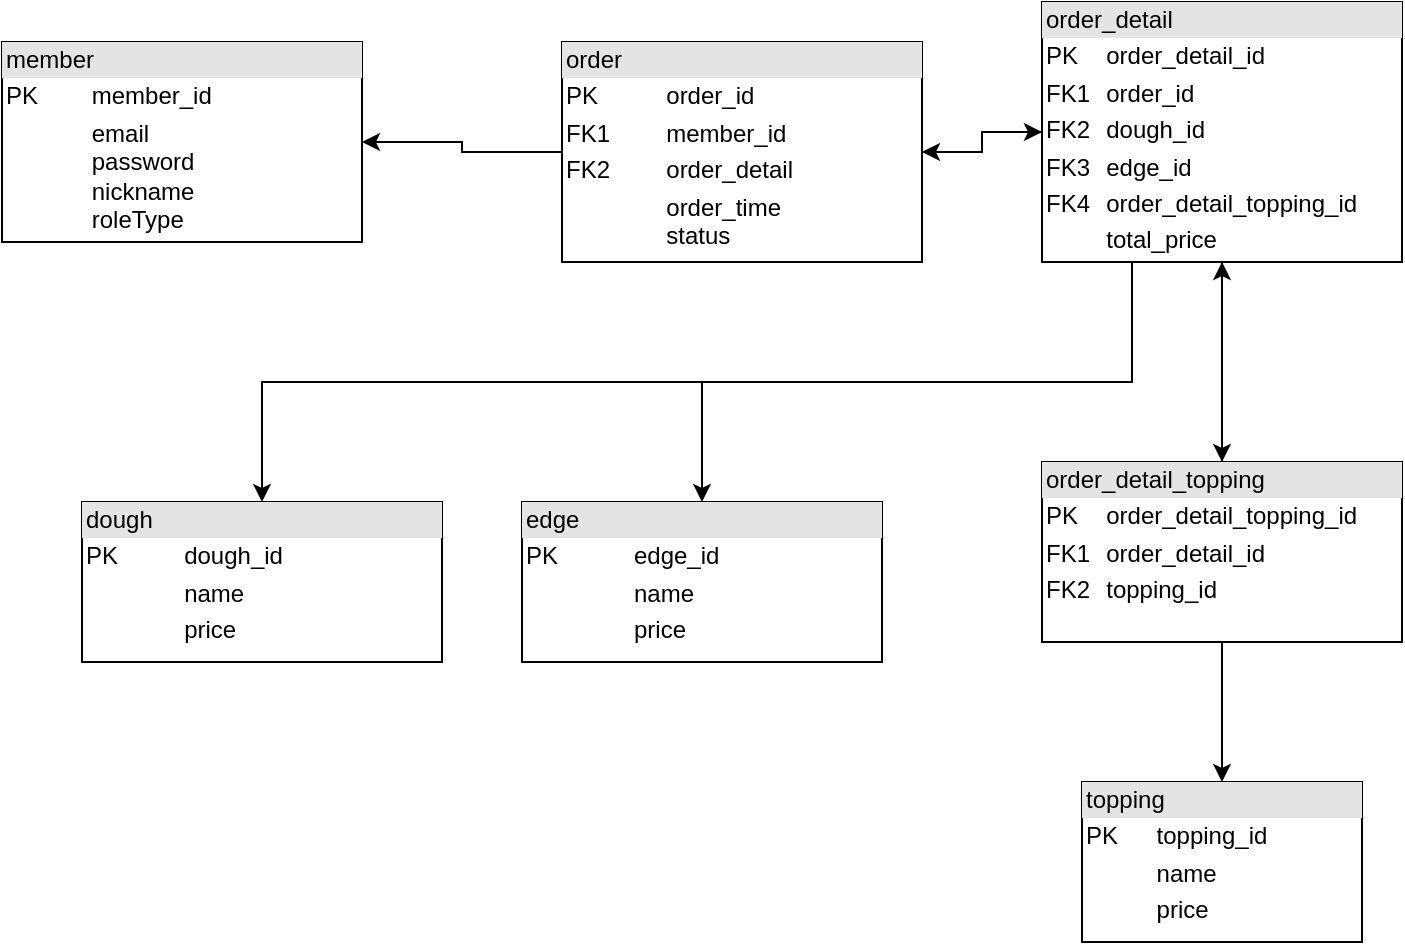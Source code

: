 <mxfile version="23.1.5" type="device">
  <diagram name="Page-1" id="hSARMCv_5h2ilkS-0ARF">
    <mxGraphModel dx="1434" dy="746" grid="1" gridSize="10" guides="1" tooltips="1" connect="1" arrows="1" fold="1" page="1" pageScale="1" pageWidth="850" pageHeight="1100" math="0" shadow="0">
      <root>
        <mxCell id="0" />
        <mxCell id="1" parent="0" />
        <mxCell id="qUOHJTItfRVQpX-zo9fl-16" value="&lt;div style=&quot;box-sizing:border-box;width:100%;background:#e4e4e4;padding:2px;&quot;&gt;member&lt;br&gt;&lt;/div&gt;&lt;table style=&quot;width:100%;font-size:1em;&quot; cellpadding=&quot;2&quot; cellspacing=&quot;0&quot;&gt;&lt;tbody&gt;&lt;tr&gt;&lt;td&gt;PK&lt;/td&gt;&lt;td&gt;member_id&lt;br&gt;&lt;/td&gt;&lt;/tr&gt;&lt;tr&gt;&lt;td&gt;&lt;/td&gt;&lt;td&gt;email&lt;br&gt;password&lt;br&gt;nickname&lt;br&gt;roleType&lt;/td&gt;&lt;/tr&gt;&lt;/tbody&gt;&lt;/table&gt;" style="verticalAlign=top;align=left;overflow=fill;html=1;whiteSpace=wrap;" vertex="1" parent="1">
          <mxGeometry x="90" y="180" width="180" height="100" as="geometry" />
        </mxCell>
        <mxCell id="qUOHJTItfRVQpX-zo9fl-19" style="edgeStyle=orthogonalEdgeStyle;rounded=0;orthogonalLoop=1;jettySize=auto;html=1;exitX=0;exitY=0.5;exitDx=0;exitDy=0;entryX=1;entryY=0.5;entryDx=0;entryDy=0;" edge="1" parent="1" source="qUOHJTItfRVQpX-zo9fl-17" target="qUOHJTItfRVQpX-zo9fl-16">
          <mxGeometry relative="1" as="geometry" />
        </mxCell>
        <mxCell id="qUOHJTItfRVQpX-zo9fl-22" style="edgeStyle=orthogonalEdgeStyle;rounded=0;orthogonalLoop=1;jettySize=auto;html=1;exitX=1;exitY=0.5;exitDx=0;exitDy=0;entryX=0;entryY=0.5;entryDx=0;entryDy=0;" edge="1" parent="1" source="qUOHJTItfRVQpX-zo9fl-17" target="qUOHJTItfRVQpX-zo9fl-21">
          <mxGeometry relative="1" as="geometry" />
        </mxCell>
        <mxCell id="qUOHJTItfRVQpX-zo9fl-17" value="&lt;div style=&quot;box-sizing:border-box;width:100%;background:#e4e4e4;padding:2px;&quot;&gt;order&lt;/div&gt;&lt;table style=&quot;width:100%;font-size:1em;&quot; cellpadding=&quot;2&quot; cellspacing=&quot;0&quot;&gt;&lt;tbody&gt;&lt;tr&gt;&lt;td&gt;PK&lt;/td&gt;&lt;td&gt;order_id&lt;/td&gt;&lt;/tr&gt;&lt;tr&gt;&lt;td&gt;FK1&lt;/td&gt;&lt;td&gt;member_id&lt;br&gt;&lt;/td&gt;&lt;/tr&gt;&lt;tr&gt;&lt;td&gt;FK2&lt;/td&gt;&lt;td&gt;order_detail&lt;/td&gt;&lt;/tr&gt;&lt;tr&gt;&lt;td&gt;&lt;/td&gt;&lt;td&gt;order_time&lt;br&gt;status&lt;/td&gt;&lt;/tr&gt;&lt;/tbody&gt;&lt;/table&gt;" style="verticalAlign=top;align=left;overflow=fill;html=1;whiteSpace=wrap;" vertex="1" parent="1">
          <mxGeometry x="370" y="180" width="180" height="110" as="geometry" />
        </mxCell>
        <mxCell id="qUOHJTItfRVQpX-zo9fl-23" style="edgeStyle=orthogonalEdgeStyle;rounded=0;orthogonalLoop=1;jettySize=auto;html=1;exitX=0;exitY=0.5;exitDx=0;exitDy=0;entryX=1;entryY=0.5;entryDx=0;entryDy=0;" edge="1" parent="1" source="qUOHJTItfRVQpX-zo9fl-21" target="qUOHJTItfRVQpX-zo9fl-17">
          <mxGeometry relative="1" as="geometry" />
        </mxCell>
        <mxCell id="qUOHJTItfRVQpX-zo9fl-28" style="edgeStyle=orthogonalEdgeStyle;rounded=0;orthogonalLoop=1;jettySize=auto;html=1;exitX=0.5;exitY=1;exitDx=0;exitDy=0;entryX=0.5;entryY=0;entryDx=0;entryDy=0;" edge="1" parent="1" source="qUOHJTItfRVQpX-zo9fl-21" target="qUOHJTItfRVQpX-zo9fl-27">
          <mxGeometry relative="1" as="geometry" />
        </mxCell>
        <mxCell id="qUOHJTItfRVQpX-zo9fl-33" style="edgeStyle=orthogonalEdgeStyle;rounded=0;orthogonalLoop=1;jettySize=auto;html=1;exitX=0.25;exitY=1;exitDx=0;exitDy=0;entryX=0.5;entryY=0;entryDx=0;entryDy=0;" edge="1" parent="1" source="qUOHJTItfRVQpX-zo9fl-21" target="qUOHJTItfRVQpX-zo9fl-25">
          <mxGeometry relative="1" as="geometry" />
        </mxCell>
        <mxCell id="qUOHJTItfRVQpX-zo9fl-34" style="edgeStyle=orthogonalEdgeStyle;rounded=0;orthogonalLoop=1;jettySize=auto;html=1;exitX=0.25;exitY=1;exitDx=0;exitDy=0;entryX=0.5;entryY=0;entryDx=0;entryDy=0;" edge="1" parent="1" source="qUOHJTItfRVQpX-zo9fl-21" target="qUOHJTItfRVQpX-zo9fl-24">
          <mxGeometry relative="1" as="geometry" />
        </mxCell>
        <mxCell id="qUOHJTItfRVQpX-zo9fl-21" value="&lt;div style=&quot;box-sizing:border-box;width:100%;background:#e4e4e4;padding:2px;&quot;&gt;order_detail&lt;/div&gt;&lt;table style=&quot;width:100%;font-size:1em;&quot; cellpadding=&quot;2&quot; cellspacing=&quot;0&quot;&gt;&lt;tbody&gt;&lt;tr&gt;&lt;td&gt;PK&lt;/td&gt;&lt;td&gt;order_detail_id&lt;/td&gt;&lt;/tr&gt;&lt;tr&gt;&lt;td&gt;FK1&lt;/td&gt;&lt;td&gt;order_id&lt;/td&gt;&lt;/tr&gt;&lt;tr&gt;&lt;td&gt;FK2&lt;/td&gt;&lt;td&gt;dough_id&lt;br&gt;&lt;/td&gt;&lt;/tr&gt;&lt;tr&gt;&lt;td&gt;FK3&lt;/td&gt;&lt;td&gt;edge_id&lt;/td&gt;&lt;/tr&gt;&lt;tr&gt;&lt;td&gt;FK4&lt;/td&gt;&lt;td&gt;order_detail_topping_id&lt;/td&gt;&lt;/tr&gt;&lt;tr&gt;&lt;td&gt;&lt;br&gt;&lt;/td&gt;&lt;td&gt;total_price&lt;/td&gt;&lt;/tr&gt;&lt;/tbody&gt;&lt;/table&gt;" style="verticalAlign=top;align=left;overflow=fill;html=1;whiteSpace=wrap;" vertex="1" parent="1">
          <mxGeometry x="610" y="160" width="180" height="130" as="geometry" />
        </mxCell>
        <mxCell id="qUOHJTItfRVQpX-zo9fl-24" value="&lt;div style=&quot;box-sizing:border-box;width:100%;background:#e4e4e4;padding:2px;&quot;&gt;dough&lt;/div&gt;&lt;table style=&quot;width:100%;font-size:1em;&quot; cellpadding=&quot;2&quot; cellspacing=&quot;0&quot;&gt;&lt;tbody&gt;&lt;tr&gt;&lt;td&gt;PK&lt;/td&gt;&lt;td&gt;dough_id&lt;/td&gt;&lt;/tr&gt;&lt;tr&gt;&lt;td&gt;&lt;/td&gt;&lt;td&gt;name&lt;/td&gt;&lt;/tr&gt;&lt;tr&gt;&lt;td&gt;&lt;br&gt;&lt;/td&gt;&lt;td&gt;price&lt;/td&gt;&lt;/tr&gt;&lt;/tbody&gt;&lt;/table&gt;" style="verticalAlign=top;align=left;overflow=fill;html=1;whiteSpace=wrap;" vertex="1" parent="1">
          <mxGeometry x="130" y="410" width="180" height="80" as="geometry" />
        </mxCell>
        <mxCell id="qUOHJTItfRVQpX-zo9fl-25" value="&lt;div style=&quot;box-sizing:border-box;width:100%;background:#e4e4e4;padding:2px;&quot;&gt;edge&lt;/div&gt;&lt;table style=&quot;width:100%;font-size:1em;&quot; cellpadding=&quot;2&quot; cellspacing=&quot;0&quot;&gt;&lt;tbody&gt;&lt;tr&gt;&lt;td&gt;PK&lt;/td&gt;&lt;td&gt;edge_id&lt;/td&gt;&lt;/tr&gt;&lt;tr&gt;&lt;td&gt;&lt;/td&gt;&lt;td&gt;name&lt;/td&gt;&lt;/tr&gt;&lt;tr&gt;&lt;td&gt;&lt;br&gt;&lt;/td&gt;&lt;td&gt;price&lt;/td&gt;&lt;/tr&gt;&lt;/tbody&gt;&lt;/table&gt;" style="verticalAlign=top;align=left;overflow=fill;html=1;whiteSpace=wrap;" vertex="1" parent="1">
          <mxGeometry x="350" y="410" width="180" height="80" as="geometry" />
        </mxCell>
        <mxCell id="qUOHJTItfRVQpX-zo9fl-26" value="&lt;div style=&quot;box-sizing:border-box;width:100%;background:#e4e4e4;padding:2px;&quot;&gt;topping&lt;/div&gt;&lt;table style=&quot;width:100%;font-size:1em;&quot; cellpadding=&quot;2&quot; cellspacing=&quot;0&quot;&gt;&lt;tbody&gt;&lt;tr&gt;&lt;td&gt;PK&lt;/td&gt;&lt;td&gt;topping_id&lt;/td&gt;&lt;/tr&gt;&lt;tr&gt;&lt;td&gt;&lt;/td&gt;&lt;td&gt;name&lt;/td&gt;&lt;/tr&gt;&lt;tr&gt;&lt;td&gt;&lt;br&gt;&lt;/td&gt;&lt;td&gt;price&lt;/td&gt;&lt;/tr&gt;&lt;/tbody&gt;&lt;/table&gt;" style="verticalAlign=top;align=left;overflow=fill;html=1;whiteSpace=wrap;" vertex="1" parent="1">
          <mxGeometry x="630" y="550" width="140" height="80" as="geometry" />
        </mxCell>
        <mxCell id="qUOHJTItfRVQpX-zo9fl-29" style="edgeStyle=orthogonalEdgeStyle;rounded=0;orthogonalLoop=1;jettySize=auto;html=1;exitX=0.5;exitY=0;exitDx=0;exitDy=0;entryX=0.5;entryY=1;entryDx=0;entryDy=0;" edge="1" parent="1" source="qUOHJTItfRVQpX-zo9fl-27" target="qUOHJTItfRVQpX-zo9fl-21">
          <mxGeometry relative="1" as="geometry" />
        </mxCell>
        <mxCell id="qUOHJTItfRVQpX-zo9fl-31" style="edgeStyle=orthogonalEdgeStyle;rounded=0;orthogonalLoop=1;jettySize=auto;html=1;exitX=0.5;exitY=1;exitDx=0;exitDy=0;entryX=0.5;entryY=0;entryDx=0;entryDy=0;" edge="1" parent="1" source="qUOHJTItfRVQpX-zo9fl-27" target="qUOHJTItfRVQpX-zo9fl-26">
          <mxGeometry relative="1" as="geometry" />
        </mxCell>
        <mxCell id="qUOHJTItfRVQpX-zo9fl-27" value="&lt;div style=&quot;box-sizing:border-box;width:100%;background:#e4e4e4;padding:2px;&quot;&gt;order_detail_topping&lt;br&gt;&lt;/div&gt;&lt;table style=&quot;width:100%;font-size:1em;&quot; cellpadding=&quot;2&quot; cellspacing=&quot;0&quot;&gt;&lt;tbody&gt;&lt;tr&gt;&lt;td&gt;PK&lt;/td&gt;&lt;td&gt;order_detail_topping_id&lt;br&gt;&lt;/td&gt;&lt;/tr&gt;&lt;tr&gt;&lt;td&gt;FK1&lt;/td&gt;&lt;td&gt;order_detail_id&lt;br&gt;&lt;/td&gt;&lt;/tr&gt;&lt;tr&gt;&lt;td&gt;FK2&lt;/td&gt;&lt;td&gt;topping_id&lt;br&gt;&lt;/td&gt;&lt;/tr&gt;&lt;/tbody&gt;&lt;/table&gt;" style="verticalAlign=top;align=left;overflow=fill;html=1;whiteSpace=wrap;" vertex="1" parent="1">
          <mxGeometry x="610" y="390" width="180" height="90" as="geometry" />
        </mxCell>
      </root>
    </mxGraphModel>
  </diagram>
</mxfile>
